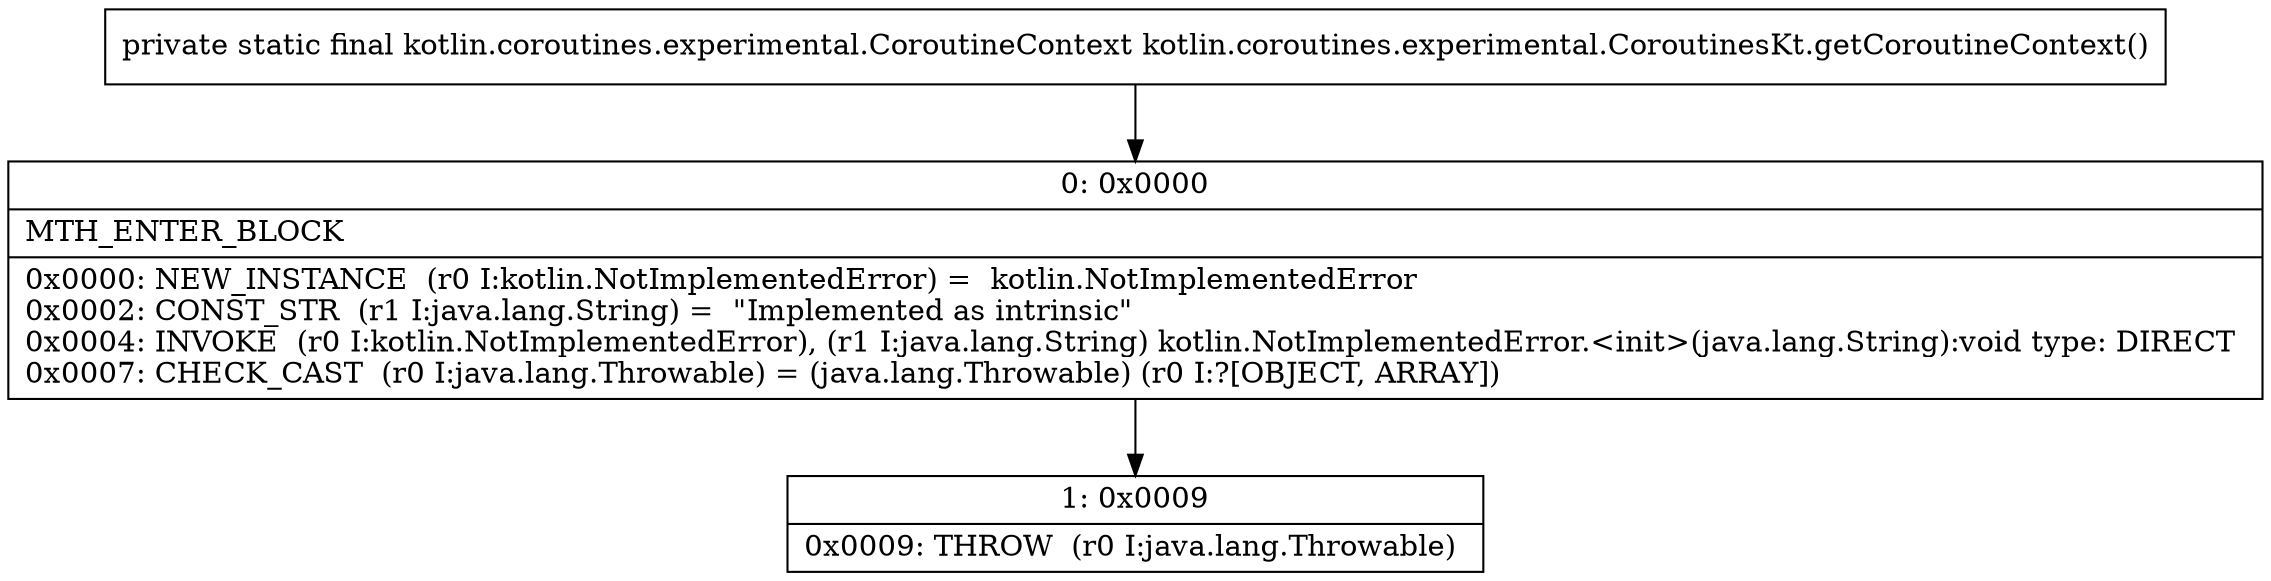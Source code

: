 digraph "CFG forkotlin.coroutines.experimental.CoroutinesKt.getCoroutineContext()Lkotlin\/coroutines\/experimental\/CoroutineContext;" {
Node_0 [shape=record,label="{0\:\ 0x0000|MTH_ENTER_BLOCK\l|0x0000: NEW_INSTANCE  (r0 I:kotlin.NotImplementedError) =  kotlin.NotImplementedError \l0x0002: CONST_STR  (r1 I:java.lang.String) =  \"Implemented as intrinsic\" \l0x0004: INVOKE  (r0 I:kotlin.NotImplementedError), (r1 I:java.lang.String) kotlin.NotImplementedError.\<init\>(java.lang.String):void type: DIRECT \l0x0007: CHECK_CAST  (r0 I:java.lang.Throwable) = (java.lang.Throwable) (r0 I:?[OBJECT, ARRAY]) \l}"];
Node_1 [shape=record,label="{1\:\ 0x0009|0x0009: THROW  (r0 I:java.lang.Throwable) \l}"];
MethodNode[shape=record,label="{private static final kotlin.coroutines.experimental.CoroutineContext kotlin.coroutines.experimental.CoroutinesKt.getCoroutineContext() }"];
MethodNode -> Node_0;
Node_0 -> Node_1;
}

